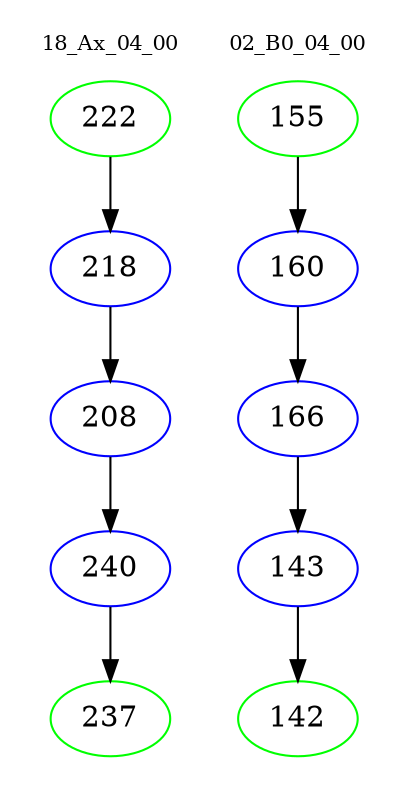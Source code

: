 digraph{
subgraph cluster_0 {
color = white
label = "18_Ax_04_00";
fontsize=10;
T0_222 [label="222", color="green"]
T0_222 -> T0_218 [color="black"]
T0_218 [label="218", color="blue"]
T0_218 -> T0_208 [color="black"]
T0_208 [label="208", color="blue"]
T0_208 -> T0_240 [color="black"]
T0_240 [label="240", color="blue"]
T0_240 -> T0_237 [color="black"]
T0_237 [label="237", color="green"]
}
subgraph cluster_1 {
color = white
label = "02_B0_04_00";
fontsize=10;
T1_155 [label="155", color="green"]
T1_155 -> T1_160 [color="black"]
T1_160 [label="160", color="blue"]
T1_160 -> T1_166 [color="black"]
T1_166 [label="166", color="blue"]
T1_166 -> T1_143 [color="black"]
T1_143 [label="143", color="blue"]
T1_143 -> T1_142 [color="black"]
T1_142 [label="142", color="green"]
}
}
